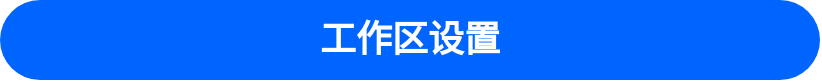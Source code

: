 <mxfile version="12.3.5" type="github" pages="1">
  <diagram id="a9pKxFSBlb7pD1C8hja9" name="第 1 页">
    <mxGraphModel dx="1038" dy="572" grid="1" gridSize="10" guides="1" tooltips="1" connect="1" arrows="1" fold="1" page="1" pageScale="1" pageWidth="2339" pageHeight="3300" math="0" shadow="0">
      <root>
        <mxCell id="0"/>
        <mxCell id="1" parent="0"/>
        <mxCell id="Z6xtozhDD63QPaq7W4yF-1" value="工作区设置" style="rounded=1;fillColor=#0065FF;strokeColor=none;html=1;fontColor=#ffffff;align=center;verticalAlign=middle;whiteSpace=wrap;fontSize=18;fontStyle=1;arcSize=50" vertex="1" parent="1">
          <mxGeometry x="260" y="40" width="410" height="40" as="geometry"/>
        </mxCell>
      </root>
    </mxGraphModel>
  </diagram>
</mxfile>

